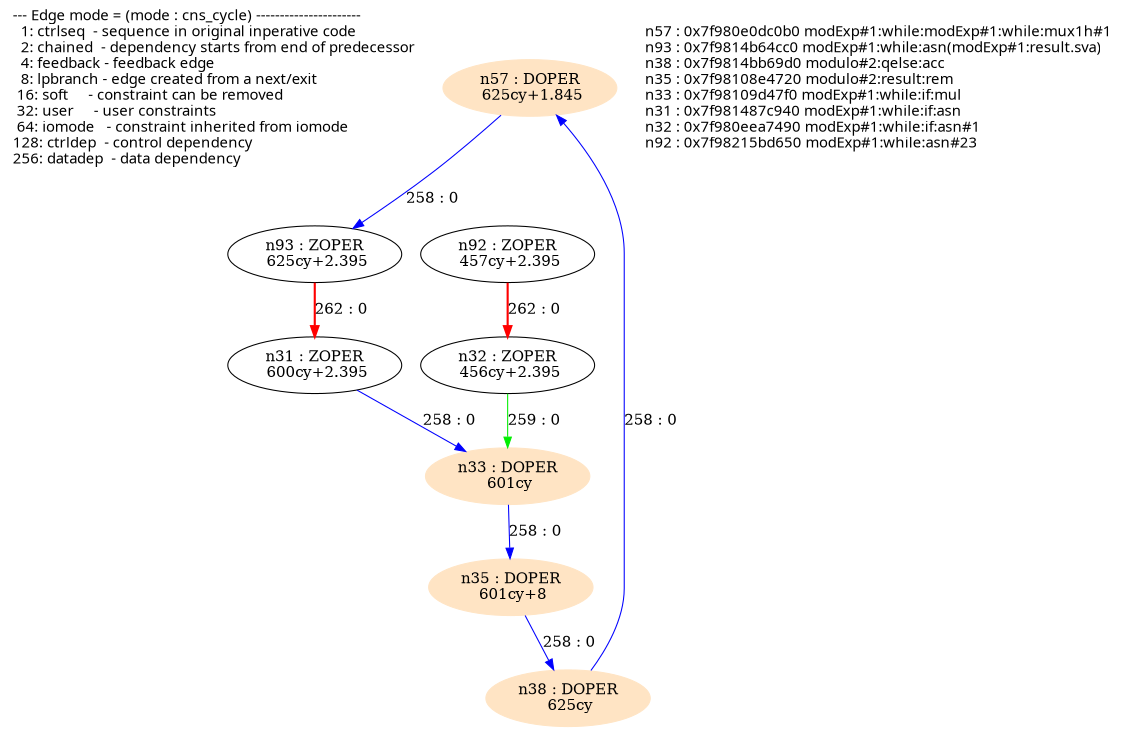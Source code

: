 digraph G {
  size="7.5,10"; center=true; ratio=auto;
  m1[fontname=Fixed,labeljust=left,label="--- Edge mode = (mode : cns_cycle) ----------------------\l  1: ctrlseq  - sequence in original inperative code     \l  2: chained  - dependency starts from end of predecessor\l  4: feedback - feedback edge                            \l  8: lpbranch - edge created from a next/exit            \l 16: soft     - constraint can be removed                \l 32: user     - user constraints                         \l 64: iomode   - constraint inherited from iomode         \l128: ctrldep  - control dependency                       \l256: datadep  - data dependency                          \l",shape=none];
  n57[label="n57 : DOPER\n 625cy+1.845\n",shape=ellipse,style=filled,color=bisque];
  n93[label="n93 : ZOPER\n 625cy+2.395\n",shape=ellipse];
  n38[label="n38 : DOPER\n 625cy\n",shape=ellipse,style=filled,color=bisque];
  n35[label="n35 : DOPER\n 601cy+8\n",shape=ellipse,style=filled,color=bisque];
  n33[label="n33 : DOPER\n 601cy\n",shape=ellipse,style=filled,color=bisque];
  n31[label="n31 : ZOPER\n 600cy+2.395\n",shape=ellipse];
  n32[label="n32 : ZOPER\n 456cy+2.395\n",shape=ellipse];
  n92[label="n92 : ZOPER\n 457cy+2.395\n",shape=ellipse];
  m2[fontname=Fixed,labeljust=left,label="n57 : 0x7f980e0dc0b0 modExp#1:while:modExp#1:while:mux1h#1\ln93 : 0x7f9814b64cc0 modExp#1:while:asn(modExp#1:result.sva)\ln38 : 0x7f9814bb69d0 modulo#2:qelse:acc\ln35 : 0x7f98108e4720 modulo#2:result:rem\ln33 : 0x7f98109d47f0 modExp#1:while:if:mul\ln31 : 0x7f981487c940 modExp#1:while:if:asn\ln32 : 0x7f980eea7490 modExp#1:while:if:asn#1\ln92 : 0x7f98215bd650 modExp#1:while:asn#23\l",shape=none];
  n57 -> n93[label="258 : 0",color=blue];
  n38 -> n57[label="258 : 0",color=blue];
  n35 -> n38[label="258 : 0",color=blue];
  n33 -> n35[label="258 : 0",color=blue];
  n31 -> n33[label="258 : 0",color=blue];
  n93 -> n31[label="262 : 0",color=red, style=bold];
  n32 -> n33[label="259 : 0",color=green2];
  n92 -> n32[label="262 : 0",color=red, style=bold];
}

